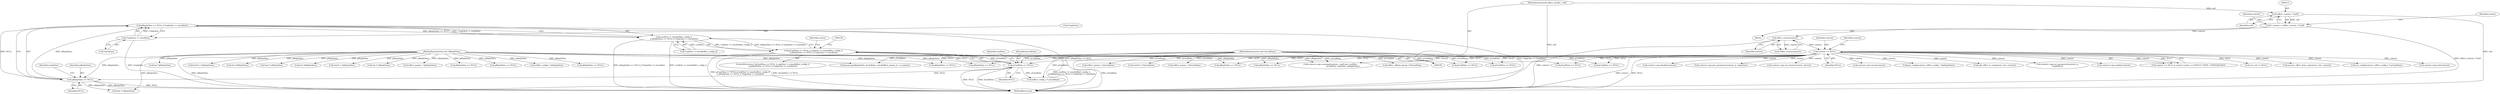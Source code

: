 digraph "0_Android_073a80800f341325932c66818ce4302b312909a4@API" {
"1000200" [label="(Call,pReplyData == NULL || *replySize != sizeof(int))"];
"1000201" [label="(Call,pReplyData == NULL)"];
"1000106" [label="(MethodParameterIn,void *pReplyData)"];
"1000192" [label="(Call,pCmdData == NULL)"];
"1000104" [label="(MethodParameterIn,void *pCmdData)"];
"1000134" [label="(Call,context == NULL)"];
"1000124" [label="(Call,effect_exists(context))"];
"1000109" [label="(Call,* context = (effect_context_t *)self)"];
"1000111" [label="(Call,(effect_context_t *)self)"];
"1000101" [label="(MethodParameterIn,effect_handle_t self)"];
"1000204" [label="(Call,*replySize != sizeof(int))"];
"1000195" [label="(Call,cmdSize != sizeof(effect_config_t)\n || pReplyData == NULL || *replySize != sizeof(int))"];
"1000191" [label="(Call,pCmdData == NULL || cmdSize != sizeof(effect_config_t)\n || pReplyData == NULL || *replySize != sizeof(int))"];
"1000483" [label="(Call,pReplyData == NULL)"];
"1000369" [label="(Call,(int *)pReplyData)"];
"1000154" [label="(Call,pReplyData == NULL)"];
"1000195" [label="(Call,cmdSize != sizeof(effect_config_t)\n || pReplyData == NULL || *replySize != sizeof(int))"];
"1000362" [label="(Call,context->ops.disable(context))"];
"1000101" [label="(MethodParameterIn,effect_handle_t self)"];
"1000117" [label="(Identifier,status)"];
"1000457" [label="(Call,context->ops.get_parameter(context, p, replySize))"];
"1000607" [label="(Call,(effect_offload_param_t*)pCmdData)"];
"1000566" [label="(Call,context->ops.set_device(context, device))"];
"1000200" [label="(Call,pReplyData == NULL || *replySize != sizeof(int))"];
"1000583" [label="(Call,pCmdData == NULL)"];
"1000110" [label="(Identifier,context)"];
"1000688" [label="(Call,context->ops.command(context, cmdCode, cmdSize,\n                                          pCmdData, replySize, pReplyData))"];
"1000504" [label="(Call,(int32_t *)pReplyData)"];
"1000123" [label="(Call,!effect_exists(context))"];
"1000273" [label="(Call,pReplyData == NULL)"];
"1000436" [label="(Call,memcpy(pReplyData, pCmdData, sizeof(effect_param_t) + q->psize))"];
"1000621" [label="(Call,(int *)pReplyData)"];
"1000136" [label="(Identifier,NULL)"];
"1000203" [label="(Identifier,NULL)"];
"1000325" [label="(Call,pReplyData == NULL)"];
"1000712" [label="(MethodReturn,int)"];
"1000466" [label="(Call,pCmdData == NULL)"];
"1000176" [label="(Call,(int *) pReplyData)"];
"1000135" [label="(Identifier,context)"];
"1000267" [label="(Call,context->ops.reset(context))"];
"1000538" [label="(Call,pCmdData == NULL)"];
"1000113" [label="(Identifier,self)"];
"1000317" [label="(Call,(int *)pReplyData)"];
"1000206" [label="(Identifier,replySize)"];
"1000192" [label="(Call,pCmdData == NULL)"];
"1000254" [label="(Call,get_config(context, (effect_config_t *)pReplyData))"];
"1000671" [label="(Call,add_effect_to_output(out_ctxt, context))"];
"1000525" [label="(Call,context->ops.set_parameter(context, p,\n *replySize))"];
"1000111" [label="(Call,(effect_context_t *)self)"];
"1000190" [label="(ControlStructure,if (pCmdData == NULL || cmdSize != sizeof(effect_config_t)\n || pReplyData == NULL || *replySize != sizeof(int)))"];
"1000106" [label="(MethodParameterIn,void *pReplyData)"];
"1000310" [label="(Call,context->ops.enable(context))"];
"1000522" [label="(Call,(int32_t *)pReplyData)"];
"1000222" [label="(Call,(effect_config_t *) pCmdData)"];
"1000511" [label="(Call,(effect_param_t *)pCmdData)"];
"1000229" [label="(Call,pReplyData == NULL)"];
"1000378" [label="(Call,pCmdData == NULL)"];
"1000133" [label="(Call,context == NULL || context->state == EFFECT_STATE_UNINITIALIZED)"];
"1000107" [label="(Block,)"];
"1000202" [label="(Identifier,pReplyData)"];
"1000134" [label="(Call,context == NULL)"];
"1000197" [label="(Identifier,cmdSize)"];
"1000557" [label="(Call,(uint32_t *)pCmdData)"];
"1000648" [label="(Call,out_ctxt != NULL)"];
"1000651" [label="(Call,remove_effect_from_output(out_ctxt, context))"];
"1000184" [label="(Call,(int *) pReplyData)"];
"1000220" [label="(Call,set_config(context, (effect_config_t *) pCmdData))"];
"1000104" [label="(MethodParameterIn,void *pCmdData)"];
"1000193" [label="(Identifier,pCmdData)"];
"1000448" [label="(Call,(effect_param_t *)pReplyData)"];
"1000211" [label="(Identifier,status)"];
"1000207" [label="(Call,sizeof(int))"];
"1000433" [label="(Call,(effect_param_t *)pCmdData)"];
"1000196" [label="(Call,cmdSize != sizeof(effect_config_t))"];
"1000201" [label="(Call,pReplyData == NULL)"];
"1000125" [label="(Identifier,context)"];
"1000139" [label="(Identifier,context)"];
"1000204" [label="(Call,*replySize != sizeof(int))"];
"1000217" [label="(Call,(int *) pReplyData)"];
"1000392" [label="(Call,pReplyData == NULL)"];
"1000191" [label="(Call,pCmdData == NULL || cmdSize != sizeof(effect_config_t)\n || pReplyData == NULL || *replySize != sizeof(int))"];
"1000587" [label="(Call,pReplyData == NULL)"];
"1000256" [label="(Call,(effect_config_t *)pReplyData)"];
"1000109" [label="(Call,* context = (effect_context_t *)self)"];
"1000194" [label="(Identifier,NULL)"];
"1000179" [label="(Call,context->ops.init(context))"];
"1000205" [label="(Call,*replySize)"];
"1000124" [label="(Call,effect_exists(context))"];
"1000200" -> "1000195"  [label="AST: "];
"1000200" -> "1000201"  [label="CFG: "];
"1000200" -> "1000204"  [label="CFG: "];
"1000201" -> "1000200"  [label="AST: "];
"1000204" -> "1000200"  [label="AST: "];
"1000195" -> "1000200"  [label="CFG: "];
"1000200" -> "1000712"  [label="DDG: pReplyData == NULL"];
"1000200" -> "1000712"  [label="DDG: *replySize != sizeof(int)"];
"1000200" -> "1000195"  [label="DDG: pReplyData == NULL"];
"1000200" -> "1000195"  [label="DDG: *replySize != sizeof(int)"];
"1000201" -> "1000200"  [label="DDG: pReplyData"];
"1000201" -> "1000200"  [label="DDG: NULL"];
"1000204" -> "1000200"  [label="DDG: *replySize"];
"1000201" -> "1000203"  [label="CFG: "];
"1000202" -> "1000201"  [label="AST: "];
"1000203" -> "1000201"  [label="AST: "];
"1000206" -> "1000201"  [label="CFG: "];
"1000201" -> "1000712"  [label="DDG: NULL"];
"1000201" -> "1000712"  [label="DDG: pReplyData"];
"1000106" -> "1000201"  [label="DDG: pReplyData"];
"1000192" -> "1000201"  [label="DDG: NULL"];
"1000201" -> "1000217"  [label="DDG: pReplyData"];
"1000106" -> "1000100"  [label="AST: "];
"1000106" -> "1000712"  [label="DDG: pReplyData"];
"1000106" -> "1000154"  [label="DDG: pReplyData"];
"1000106" -> "1000176"  [label="DDG: pReplyData"];
"1000106" -> "1000184"  [label="DDG: pReplyData"];
"1000106" -> "1000217"  [label="DDG: pReplyData"];
"1000106" -> "1000229"  [label="DDG: pReplyData"];
"1000106" -> "1000256"  [label="DDG: pReplyData"];
"1000106" -> "1000273"  [label="DDG: pReplyData"];
"1000106" -> "1000317"  [label="DDG: pReplyData"];
"1000106" -> "1000325"  [label="DDG: pReplyData"];
"1000106" -> "1000369"  [label="DDG: pReplyData"];
"1000106" -> "1000392"  [label="DDG: pReplyData"];
"1000106" -> "1000436"  [label="DDG: pReplyData"];
"1000106" -> "1000448"  [label="DDG: pReplyData"];
"1000106" -> "1000483"  [label="DDG: pReplyData"];
"1000106" -> "1000504"  [label="DDG: pReplyData"];
"1000106" -> "1000522"  [label="DDG: pReplyData"];
"1000106" -> "1000587"  [label="DDG: pReplyData"];
"1000106" -> "1000621"  [label="DDG: pReplyData"];
"1000106" -> "1000688"  [label="DDG: pReplyData"];
"1000192" -> "1000191"  [label="AST: "];
"1000192" -> "1000194"  [label="CFG: "];
"1000193" -> "1000192"  [label="AST: "];
"1000194" -> "1000192"  [label="AST: "];
"1000197" -> "1000192"  [label="CFG: "];
"1000191" -> "1000192"  [label="CFG: "];
"1000192" -> "1000712"  [label="DDG: NULL"];
"1000192" -> "1000712"  [label="DDG: pCmdData"];
"1000192" -> "1000191"  [label="DDG: pCmdData"];
"1000192" -> "1000191"  [label="DDG: NULL"];
"1000104" -> "1000192"  [label="DDG: pCmdData"];
"1000134" -> "1000192"  [label="DDG: NULL"];
"1000192" -> "1000222"  [label="DDG: pCmdData"];
"1000104" -> "1000100"  [label="AST: "];
"1000104" -> "1000712"  [label="DDG: pCmdData"];
"1000104" -> "1000222"  [label="DDG: pCmdData"];
"1000104" -> "1000378"  [label="DDG: pCmdData"];
"1000104" -> "1000433"  [label="DDG: pCmdData"];
"1000104" -> "1000436"  [label="DDG: pCmdData"];
"1000104" -> "1000466"  [label="DDG: pCmdData"];
"1000104" -> "1000511"  [label="DDG: pCmdData"];
"1000104" -> "1000538"  [label="DDG: pCmdData"];
"1000104" -> "1000557"  [label="DDG: pCmdData"];
"1000104" -> "1000583"  [label="DDG: pCmdData"];
"1000104" -> "1000607"  [label="DDG: pCmdData"];
"1000104" -> "1000688"  [label="DDG: pCmdData"];
"1000134" -> "1000133"  [label="AST: "];
"1000134" -> "1000136"  [label="CFG: "];
"1000135" -> "1000134"  [label="AST: "];
"1000136" -> "1000134"  [label="AST: "];
"1000139" -> "1000134"  [label="CFG: "];
"1000133" -> "1000134"  [label="CFG: "];
"1000134" -> "1000712"  [label="DDG: context"];
"1000134" -> "1000712"  [label="DDG: NULL"];
"1000134" -> "1000133"  [label="DDG: context"];
"1000134" -> "1000133"  [label="DDG: NULL"];
"1000124" -> "1000134"  [label="DDG: context"];
"1000134" -> "1000154"  [label="DDG: NULL"];
"1000134" -> "1000179"  [label="DDG: context"];
"1000134" -> "1000220"  [label="DDG: context"];
"1000134" -> "1000229"  [label="DDG: NULL"];
"1000134" -> "1000254"  [label="DDG: context"];
"1000134" -> "1000267"  [label="DDG: context"];
"1000134" -> "1000273"  [label="DDG: NULL"];
"1000134" -> "1000310"  [label="DDG: context"];
"1000134" -> "1000325"  [label="DDG: NULL"];
"1000134" -> "1000362"  [label="DDG: context"];
"1000134" -> "1000378"  [label="DDG: NULL"];
"1000134" -> "1000457"  [label="DDG: context"];
"1000134" -> "1000466"  [label="DDG: NULL"];
"1000134" -> "1000525"  [label="DDG: context"];
"1000134" -> "1000538"  [label="DDG: NULL"];
"1000134" -> "1000566"  [label="DDG: context"];
"1000134" -> "1000583"  [label="DDG: NULL"];
"1000134" -> "1000648"  [label="DDG: NULL"];
"1000134" -> "1000651"  [label="DDG: context"];
"1000134" -> "1000671"  [label="DDG: context"];
"1000134" -> "1000688"  [label="DDG: context"];
"1000124" -> "1000123"  [label="AST: "];
"1000124" -> "1000125"  [label="CFG: "];
"1000125" -> "1000124"  [label="AST: "];
"1000123" -> "1000124"  [label="CFG: "];
"1000124" -> "1000712"  [label="DDG: context"];
"1000124" -> "1000123"  [label="DDG: context"];
"1000109" -> "1000124"  [label="DDG: context"];
"1000109" -> "1000107"  [label="AST: "];
"1000109" -> "1000111"  [label="CFG: "];
"1000110" -> "1000109"  [label="AST: "];
"1000111" -> "1000109"  [label="AST: "];
"1000117" -> "1000109"  [label="CFG: "];
"1000109" -> "1000712"  [label="DDG: (effect_context_t *)self"];
"1000111" -> "1000109"  [label="DDG: self"];
"1000111" -> "1000113"  [label="CFG: "];
"1000112" -> "1000111"  [label="AST: "];
"1000113" -> "1000111"  [label="AST: "];
"1000111" -> "1000712"  [label="DDG: self"];
"1000101" -> "1000111"  [label="DDG: self"];
"1000101" -> "1000100"  [label="AST: "];
"1000101" -> "1000712"  [label="DDG: self"];
"1000204" -> "1000207"  [label="CFG: "];
"1000205" -> "1000204"  [label="AST: "];
"1000207" -> "1000204"  [label="AST: "];
"1000204" -> "1000712"  [label="DDG: *replySize"];
"1000195" -> "1000191"  [label="AST: "];
"1000195" -> "1000196"  [label="CFG: "];
"1000196" -> "1000195"  [label="AST: "];
"1000191" -> "1000195"  [label="CFG: "];
"1000195" -> "1000712"  [label="DDG: pReplyData == NULL || *replySize != sizeof(int)"];
"1000195" -> "1000712"  [label="DDG: cmdSize != sizeof(effect_config_t)"];
"1000195" -> "1000191"  [label="DDG: cmdSize != sizeof(effect_config_t)"];
"1000195" -> "1000191"  [label="DDG: pReplyData == NULL || *replySize != sizeof(int)"];
"1000196" -> "1000195"  [label="DDG: cmdSize"];
"1000191" -> "1000190"  [label="AST: "];
"1000211" -> "1000191"  [label="CFG: "];
"1000218" -> "1000191"  [label="CFG: "];
"1000191" -> "1000712"  [label="DDG: cmdSize != sizeof(effect_config_t)\n || pReplyData == NULL || *replySize != sizeof(int)"];
"1000191" -> "1000712"  [label="DDG: pCmdData == NULL || cmdSize != sizeof(effect_config_t)\n || pReplyData == NULL || *replySize != sizeof(int)"];
"1000191" -> "1000712"  [label="DDG: pCmdData == NULL"];
}
